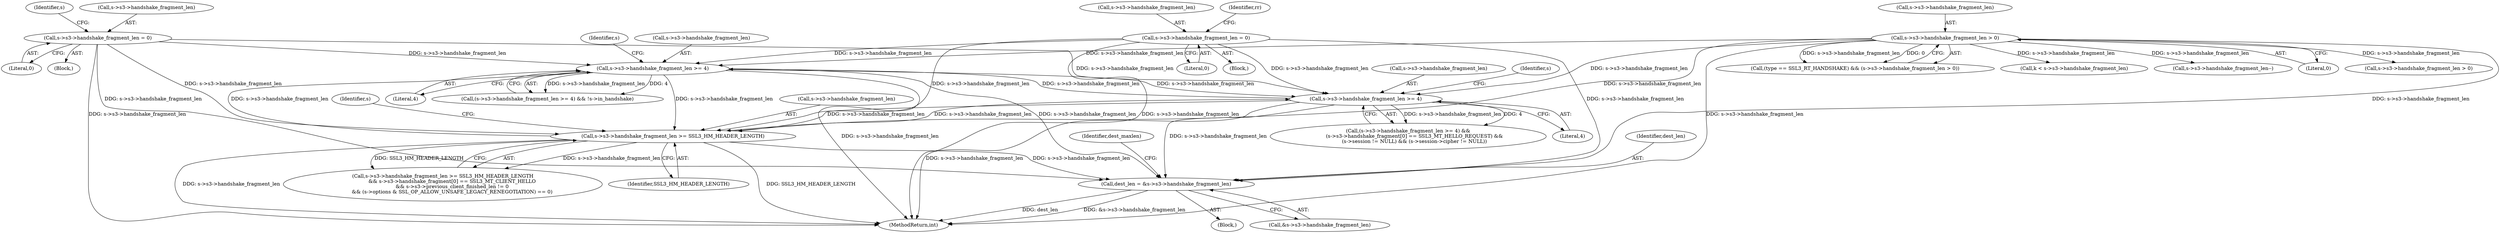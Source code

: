 digraph "0_openssl_e9bbefbf0f24c57645e7ad6a5a71ae649d18ac8e_0@pointer" {
"1000555" [label="(Call,dest_len = &s->s3->handshake_fragment_len)"];
"1000200" [label="(Call,s->s3->handshake_fragment_len > 0)"];
"1001309" [label="(Call,s->s3->handshake_fragment_len >= 4)"];
"1000697" [label="(Call,s->s3->handshake_fragment_len >= 4)"];
"1000728" [label="(Call,s->s3->handshake_fragment_len = 0)"];
"1000899" [label="(Call,s->s3->handshake_fragment_len >= SSL3_HM_HEADER_LENGTH)"];
"1000932" [label="(Call,s->s3->handshake_fragment_len = 0)"];
"1000734" [label="(Literal,0)"];
"1000196" [label="(Call,(type == SSL3_RT_HANDSHAKE) && (s->s3->handshake_fragment_len > 0))"];
"1000938" [label="(Literal,0)"];
"1000258" [label="(Call,k < s->s3->handshake_fragment_len)"];
"1000246" [label="(Call,s->s3->handshake_fragment_len--)"];
"1000741" [label="(Identifier,s)"];
"1001309" [label="(Call,s->s3->handshake_fragment_len >= 4)"];
"1000911" [label="(Identifier,s)"];
"1000900" [label="(Call,s->s3->handshake_fragment_len)"];
"1000206" [label="(Literal,0)"];
"1000727" [label="(Block,)"];
"1001318" [label="(Identifier,s)"];
"1000696" [label="(Call,(s->s3->handshake_fragment_len >= 4) &&\n        (s->s3->handshake_fragment[0] == SSL3_MT_HELLO_REQUEST) &&\n        (s->session != NULL) && (s->session->cipher != NULL))"];
"1000729" [label="(Call,s->s3->handshake_fragment_len)"];
"1000698" [label="(Call,s->s3->handshake_fragment_len)"];
"1000898" [label="(Call,s->s3->handshake_fragment_len >= SSL3_HM_HEADER_LENGTH\n            && s->s3->handshake_fragment[0] == SSL3_MT_CLIENT_HELLO\n            && s->s3->previous_client_finished_len != 0\n            && (s->options & SSL_OP_ALLOW_UNSAFE_LEGACY_RENEGOTIATION) == 0)"];
"1000200" [label="(Call,s->s3->handshake_fragment_len > 0)"];
"1000557" [label="(Call,&s->s3->handshake_fragment_len)"];
"1000229" [label="(Call,s->s3->handshake_fragment_len > 0)"];
"1000556" [label="(Identifier,dest_len)"];
"1000539" [label="(Block,)"];
"1001315" [label="(Literal,4)"];
"1000931" [label="(Block,)"];
"1000905" [label="(Identifier,SSL3_HM_HEADER_LENGTH)"];
"1001522" [label="(MethodReturn,int)"];
"1001310" [label="(Call,s->s3->handshake_fragment_len)"];
"1000201" [label="(Call,s->s3->handshake_fragment_len)"];
"1000933" [label="(Call,s->s3->handshake_fragment_len)"];
"1000932" [label="(Call,s->s3->handshake_fragment_len = 0)"];
"1000640" [label="(Identifier,dest_maxlen)"];
"1000709" [label="(Identifier,s)"];
"1000703" [label="(Literal,4)"];
"1000728" [label="(Call,s->s3->handshake_fragment_len = 0)"];
"1000697" [label="(Call,s->s3->handshake_fragment_len >= 4)"];
"1000899" [label="(Call,s->s3->handshake_fragment_len >= SSL3_HM_HEADER_LENGTH)"];
"1000941" [label="(Identifier,rr)"];
"1000555" [label="(Call,dest_len = &s->s3->handshake_fragment_len)"];
"1001308" [label="(Call,(s->s3->handshake_fragment_len >= 4) && !s->in_handshake)"];
"1000555" -> "1000539"  [label="AST: "];
"1000555" -> "1000557"  [label="CFG: "];
"1000556" -> "1000555"  [label="AST: "];
"1000557" -> "1000555"  [label="AST: "];
"1000640" -> "1000555"  [label="CFG: "];
"1000555" -> "1001522"  [label="DDG: &s->s3->handshake_fragment_len"];
"1000555" -> "1001522"  [label="DDG: dest_len"];
"1000200" -> "1000555"  [label="DDG: s->s3->handshake_fragment_len"];
"1001309" -> "1000555"  [label="DDG: s->s3->handshake_fragment_len"];
"1000697" -> "1000555"  [label="DDG: s->s3->handshake_fragment_len"];
"1000728" -> "1000555"  [label="DDG: s->s3->handshake_fragment_len"];
"1000899" -> "1000555"  [label="DDG: s->s3->handshake_fragment_len"];
"1000932" -> "1000555"  [label="DDG: s->s3->handshake_fragment_len"];
"1000200" -> "1000196"  [label="AST: "];
"1000200" -> "1000206"  [label="CFG: "];
"1000201" -> "1000200"  [label="AST: "];
"1000206" -> "1000200"  [label="AST: "];
"1000196" -> "1000200"  [label="CFG: "];
"1000200" -> "1001522"  [label="DDG: s->s3->handshake_fragment_len"];
"1000200" -> "1000196"  [label="DDG: s->s3->handshake_fragment_len"];
"1000200" -> "1000196"  [label="DDG: 0"];
"1000200" -> "1000229"  [label="DDG: s->s3->handshake_fragment_len"];
"1000200" -> "1000246"  [label="DDG: s->s3->handshake_fragment_len"];
"1000200" -> "1000258"  [label="DDG: s->s3->handshake_fragment_len"];
"1000200" -> "1000697"  [label="DDG: s->s3->handshake_fragment_len"];
"1000200" -> "1000899"  [label="DDG: s->s3->handshake_fragment_len"];
"1000200" -> "1001309"  [label="DDG: s->s3->handshake_fragment_len"];
"1001309" -> "1001308"  [label="AST: "];
"1001309" -> "1001315"  [label="CFG: "];
"1001310" -> "1001309"  [label="AST: "];
"1001315" -> "1001309"  [label="AST: "];
"1001318" -> "1001309"  [label="CFG: "];
"1001308" -> "1001309"  [label="CFG: "];
"1001309" -> "1001522"  [label="DDG: s->s3->handshake_fragment_len"];
"1001309" -> "1000697"  [label="DDG: s->s3->handshake_fragment_len"];
"1001309" -> "1000899"  [label="DDG: s->s3->handshake_fragment_len"];
"1001309" -> "1001308"  [label="DDG: s->s3->handshake_fragment_len"];
"1001309" -> "1001308"  [label="DDG: 4"];
"1000697" -> "1001309"  [label="DDG: s->s3->handshake_fragment_len"];
"1000728" -> "1001309"  [label="DDG: s->s3->handshake_fragment_len"];
"1000899" -> "1001309"  [label="DDG: s->s3->handshake_fragment_len"];
"1000932" -> "1001309"  [label="DDG: s->s3->handshake_fragment_len"];
"1000697" -> "1000696"  [label="AST: "];
"1000697" -> "1000703"  [label="CFG: "];
"1000698" -> "1000697"  [label="AST: "];
"1000703" -> "1000697"  [label="AST: "];
"1000709" -> "1000697"  [label="CFG: "];
"1000696" -> "1000697"  [label="CFG: "];
"1000697" -> "1001522"  [label="DDG: s->s3->handshake_fragment_len"];
"1000697" -> "1000696"  [label="DDG: s->s3->handshake_fragment_len"];
"1000697" -> "1000696"  [label="DDG: 4"];
"1000728" -> "1000697"  [label="DDG: s->s3->handshake_fragment_len"];
"1000899" -> "1000697"  [label="DDG: s->s3->handshake_fragment_len"];
"1000932" -> "1000697"  [label="DDG: s->s3->handshake_fragment_len"];
"1000697" -> "1000899"  [label="DDG: s->s3->handshake_fragment_len"];
"1000728" -> "1000727"  [label="AST: "];
"1000728" -> "1000734"  [label="CFG: "];
"1000729" -> "1000728"  [label="AST: "];
"1000734" -> "1000728"  [label="AST: "];
"1000741" -> "1000728"  [label="CFG: "];
"1000728" -> "1001522"  [label="DDG: s->s3->handshake_fragment_len"];
"1000728" -> "1000899"  [label="DDG: s->s3->handshake_fragment_len"];
"1000899" -> "1000898"  [label="AST: "];
"1000899" -> "1000905"  [label="CFG: "];
"1000900" -> "1000899"  [label="AST: "];
"1000905" -> "1000899"  [label="AST: "];
"1000911" -> "1000899"  [label="CFG: "];
"1000898" -> "1000899"  [label="CFG: "];
"1000899" -> "1001522"  [label="DDG: SSL3_HM_HEADER_LENGTH"];
"1000899" -> "1001522"  [label="DDG: s->s3->handshake_fragment_len"];
"1000899" -> "1000898"  [label="DDG: s->s3->handshake_fragment_len"];
"1000899" -> "1000898"  [label="DDG: SSL3_HM_HEADER_LENGTH"];
"1000932" -> "1000899"  [label="DDG: s->s3->handshake_fragment_len"];
"1000932" -> "1000931"  [label="AST: "];
"1000932" -> "1000938"  [label="CFG: "];
"1000933" -> "1000932"  [label="AST: "];
"1000938" -> "1000932"  [label="AST: "];
"1000941" -> "1000932"  [label="CFG: "];
"1000932" -> "1001522"  [label="DDG: s->s3->handshake_fragment_len"];
}
